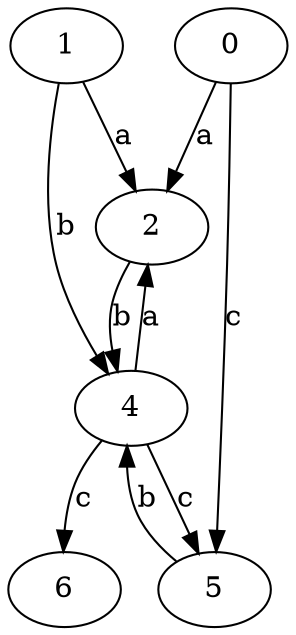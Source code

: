 strict digraph  {
1;
2;
4;
0;
5;
6;
1 -> 2  [label=a];
1 -> 4  [label=b];
2 -> 4  [label=b];
4 -> 2  [label=a];
4 -> 5  [label=c];
4 -> 6  [label=c];
0 -> 2  [label=a];
0 -> 5  [label=c];
5 -> 4  [label=b];
}
